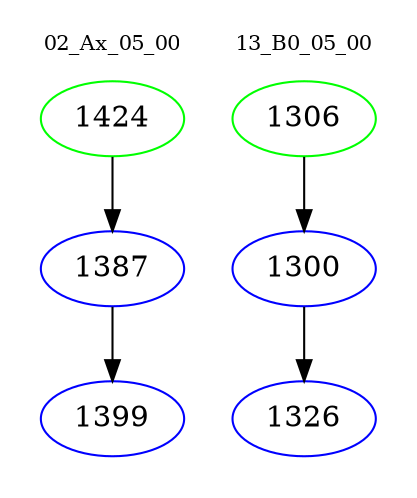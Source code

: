 digraph{
subgraph cluster_0 {
color = white
label = "02_Ax_05_00";
fontsize=10;
T0_1424 [label="1424", color="green"]
T0_1424 -> T0_1387 [color="black"]
T0_1387 [label="1387", color="blue"]
T0_1387 -> T0_1399 [color="black"]
T0_1399 [label="1399", color="blue"]
}
subgraph cluster_1 {
color = white
label = "13_B0_05_00";
fontsize=10;
T1_1306 [label="1306", color="green"]
T1_1306 -> T1_1300 [color="black"]
T1_1300 [label="1300", color="blue"]
T1_1300 -> T1_1326 [color="black"]
T1_1326 [label="1326", color="blue"]
}
}
